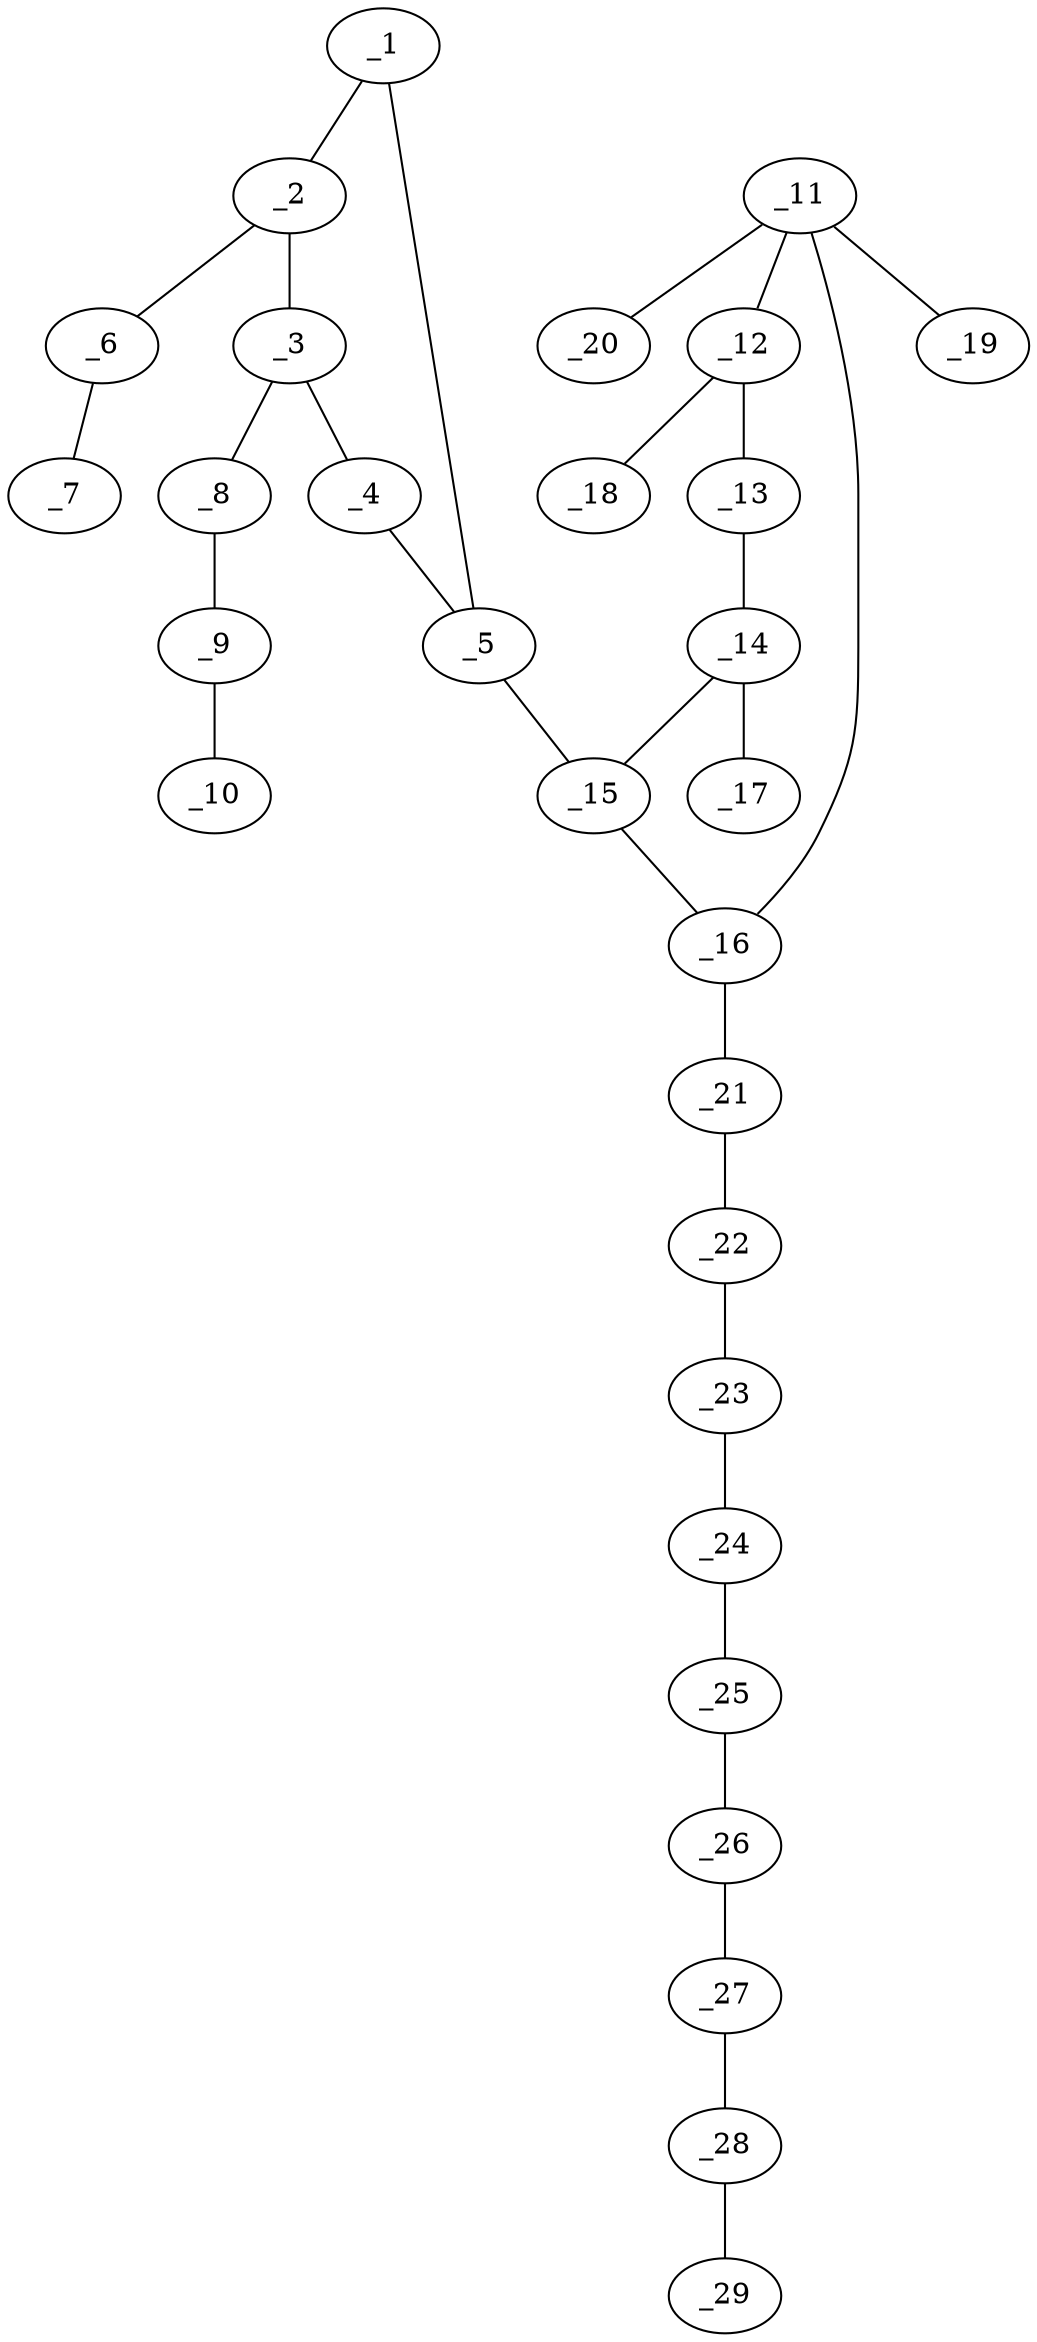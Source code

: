 graph molid659017 {
	_1	 [charge=0,
		chem=2,
		symbol="O  ",
		x="11.4693",
		y="0.5003"];
	_2	 [charge=0,
		chem=1,
		symbol="C  ",
		x="11.1603",
		y="1.4514"];
	_1 -- _2	 [valence=1];
	_5	 [charge=0,
		chem=1,
		symbol="C  ",
		x="10.6603",
		y="-0.0875"];
	_1 -- _5	 [valence=1];
	_3	 [charge=0,
		chem=1,
		symbol="C  ",
		x="10.1603",
		y="1.4514"];
	_2 -- _3	 [valence=1];
	_6	 [charge=0,
		chem=1,
		symbol="C  ",
		x="11.7481",
		y="2.2604"];
	_2 -- _6	 [valence=1];
	_4	 [charge=0,
		chem=1,
		symbol="C  ",
		x="9.8512",
		y="0.5003"];
	_3 -- _4	 [valence=1];
	_8	 [charge=0,
		chem=4,
		symbol="N  ",
		x="9.5725",
		y="2.2604"];
	_3 -- _8	 [valence=1];
	_4 -- _5	 [valence=1];
	_15	 [charge=0,
		chem=4,
		symbol="N  ",
		x="10.6603",
		y="-1.0875"];
	_5 -- _15	 [valence=1];
	_7	 [charge=0,
		chem=2,
		symbol="O  ",
		x="12.7426",
		y="2.1558"];
	_6 -- _7	 [valence=1];
	_9	 [charge=1,
		chem=4,
		symbol="N  ",
		x="9.9792",
		y="3.1739"];
	_8 -- _9	 [valence=2];
	_10	 [charge="-1",
		chem=4,
		symbol="N  ",
		x="10.386",
		y="4.0875"];
	_9 -- _10	 [valence=2];
	_11	 [charge=0,
		chem=1,
		symbol="C  ",
		x="9.7942",
		y="-2.5875"];
	_12	 [charge=0,
		chem=1,
		symbol="C  ",
		x="10.6602",
		y="-3.0875"];
	_11 -- _12	 [valence=1];
	_16	 [charge=0,
		chem=1,
		symbol="C  ",
		x="9.7942",
		y="-1.5875"];
	_11 -- _16	 [valence=1];
	_19	 [charge=0,
		chem=10,
		symbol="Br ",
		x="9.2942",
		y="-3.4535"];
	_11 -- _19	 [valence=1];
	_20	 [charge=0,
		chem=1,
		symbol="C  ",
		x="8.7942",
		y="-2.5875"];
	_11 -- _20	 [valence=1];
	_13	 [charge=0,
		chem=4,
		symbol="N  ",
		x="11.5263",
		y="-2.5875"];
	_12 -- _13	 [valence=1];
	_18	 [charge=0,
		chem=2,
		symbol="O  ",
		x="10.6602",
		y="-4.0875"];
	_12 -- _18	 [valence=2];
	_14	 [charge=0,
		chem=1,
		symbol="C  ",
		x="11.5263",
		y="-1.5875"];
	_13 -- _14	 [valence=1];
	_14 -- _15	 [valence=1];
	_17	 [charge=0,
		chem=2,
		symbol="O  ",
		x="12.3923",
		y="-1.0875"];
	_14 -- _17	 [valence=2];
	_15 -- _16	 [valence=1];
	_21	 [charge=0,
		chem=2,
		symbol="O  ",
		x="8.9282",
		y="-1.0875"];
	_16 -- _21	 [valence=1];
	_22	 [charge=0,
		chem=1,
		symbol="C  ",
		x="8.0622",
		y="-1.5875"];
	_21 -- _22	 [valence=1];
	_23	 [charge=0,
		chem=1,
		symbol="C  ",
		x="7.1962",
		y="-1.0875"];
	_22 -- _23	 [valence=1];
	_24	 [charge=0,
		chem=1,
		symbol="C  ",
		x="6.3301",
		y="-1.5875"];
	_23 -- _24	 [valence=1];
	_25	 [charge=0,
		chem=1,
		symbol="C  ",
		x="5.4641",
		y="-1.0875"];
	_24 -- _25	 [valence=1];
	_26	 [charge=0,
		chem=1,
		symbol="C  ",
		x="4.5981",
		y="-1.5875"];
	_25 -- _26	 [valence=1];
	_27	 [charge=0,
		chem=1,
		symbol="C  ",
		x="3.7321",
		y="-1.0875"];
	_26 -- _27	 [valence=1];
	_28	 [charge=0,
		chem=1,
		symbol="C  ",
		x="2.866",
		y="-1.5874"];
	_27 -- _28	 [valence=1];
	_29	 [charge=0,
		chem=1,
		symbol="C  ",
		x=2,
		y="-1.0874"];
	_28 -- _29	 [valence=1];
}
